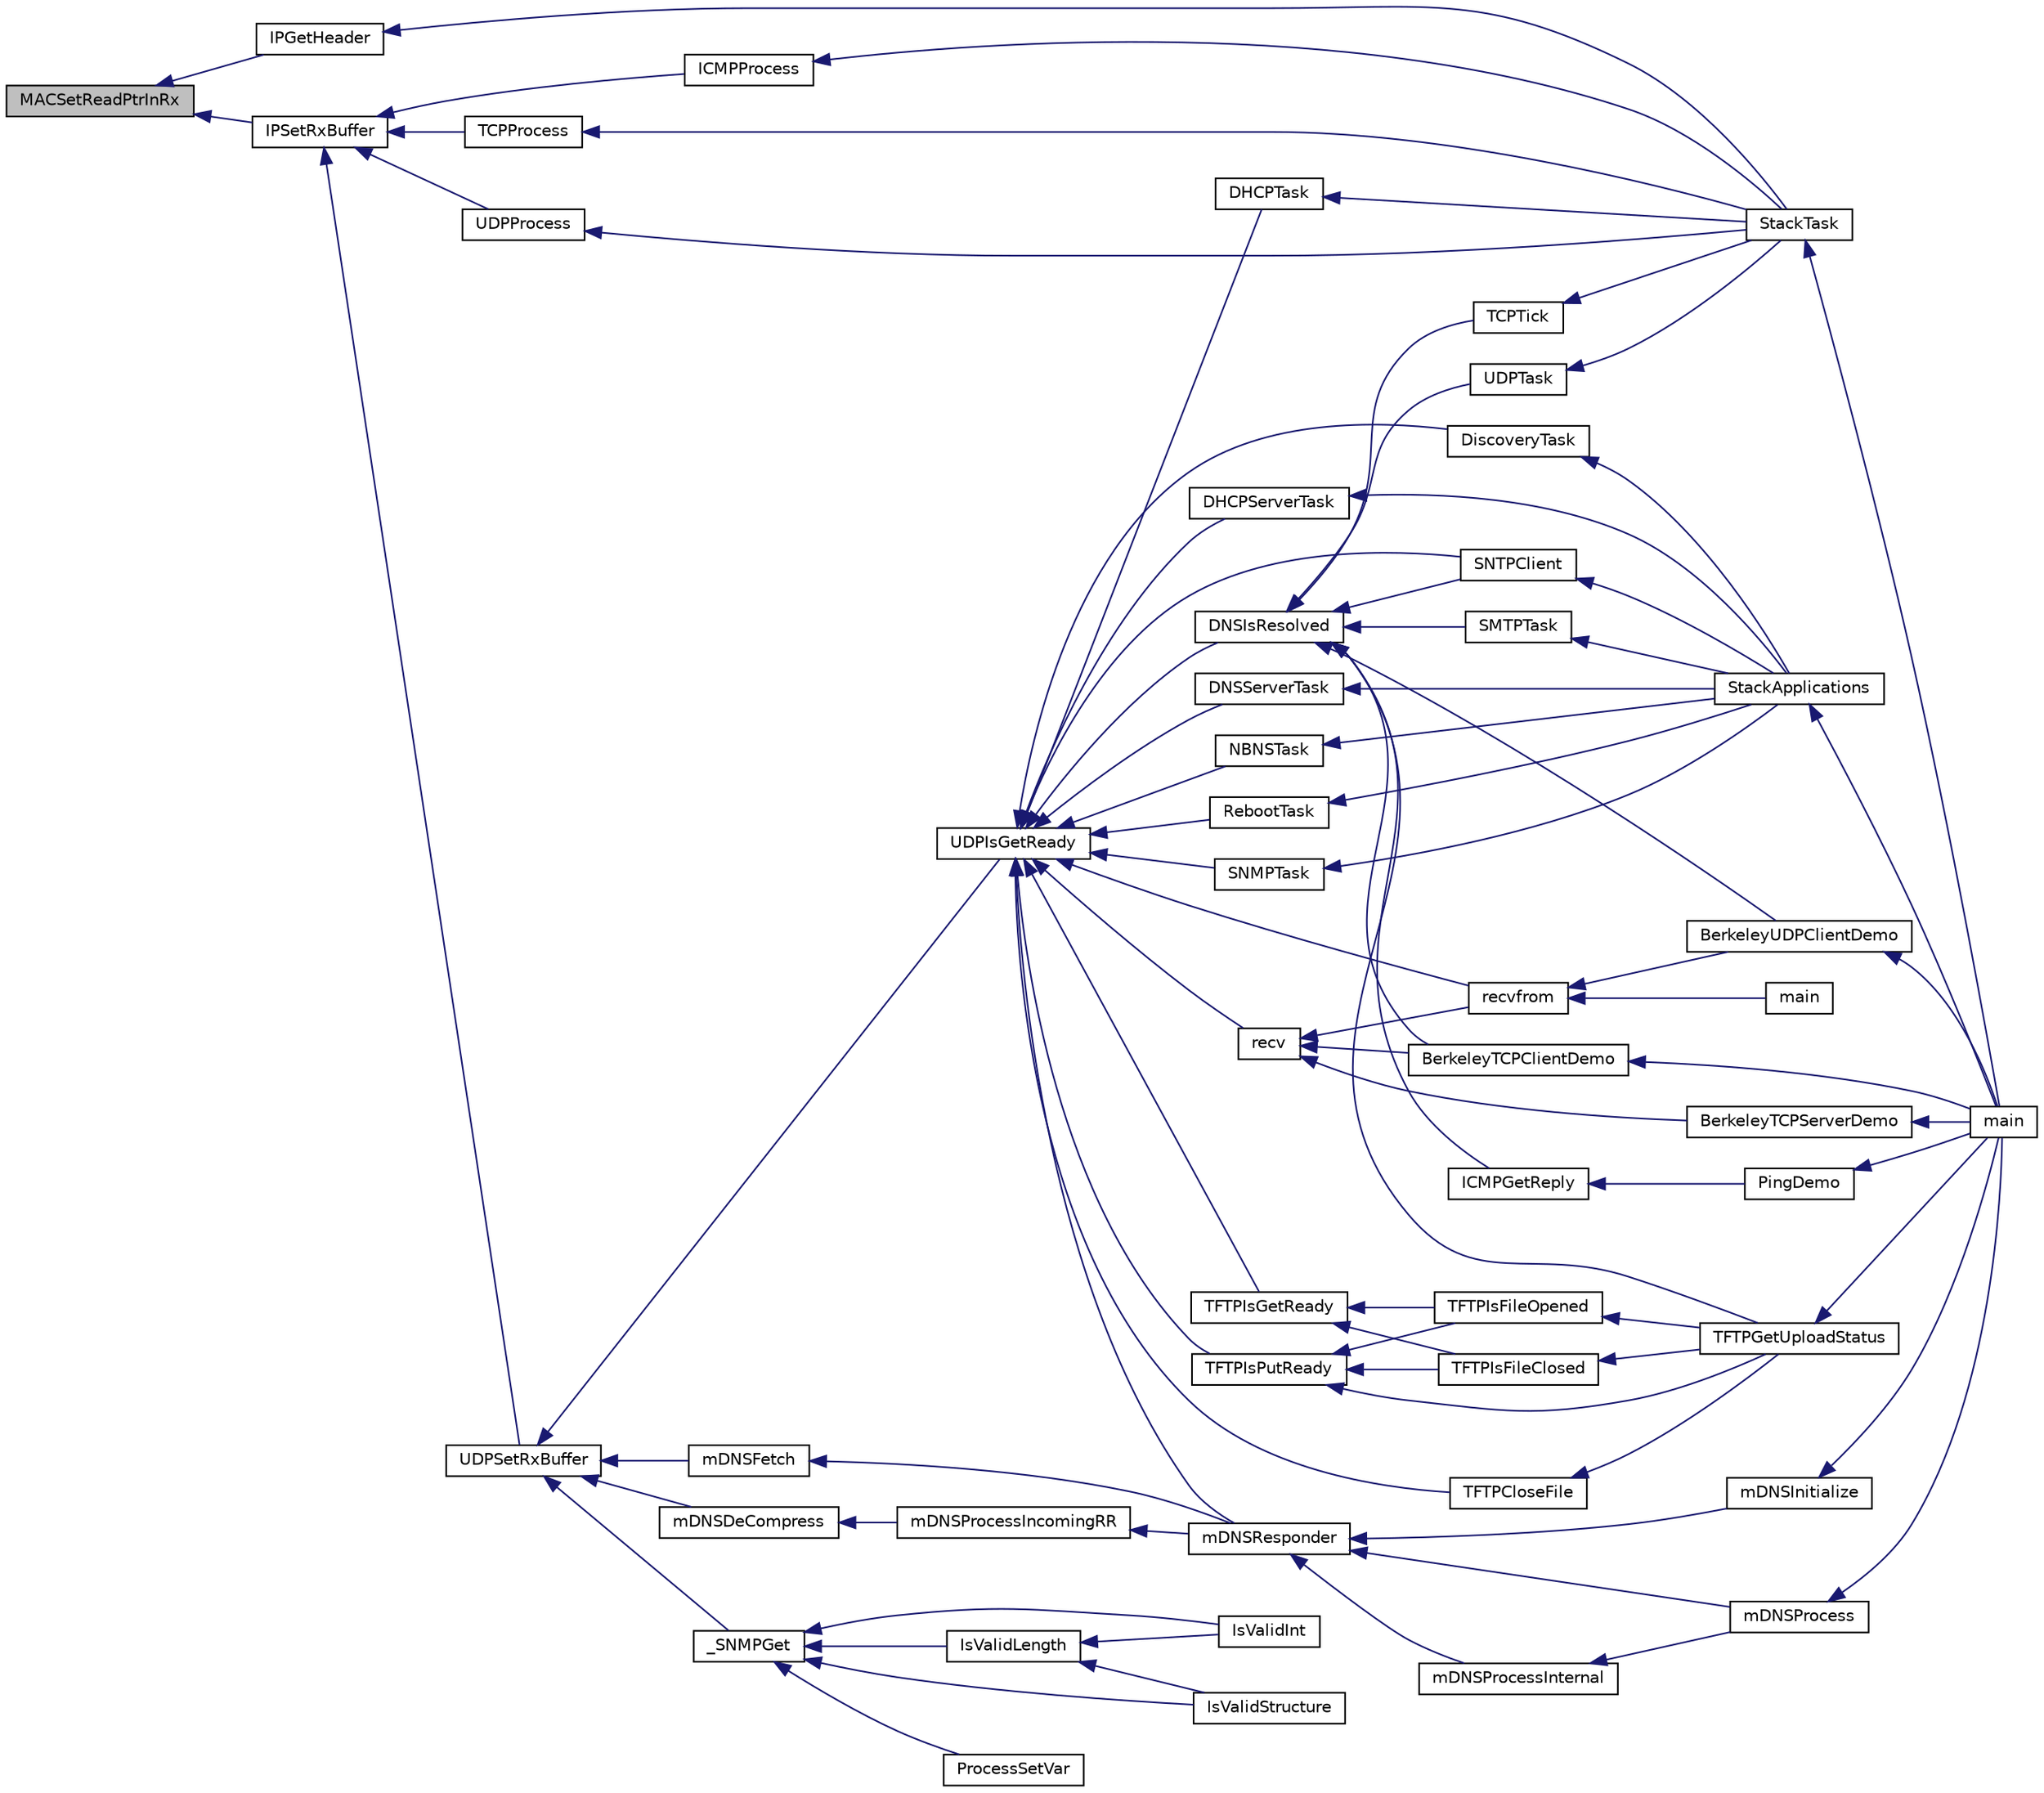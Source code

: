 digraph "MACSetReadPtrInRx"
{
  edge [fontname="Helvetica",fontsize="10",labelfontname="Helvetica",labelfontsize="10"];
  node [fontname="Helvetica",fontsize="10",shape=record];
  rankdir="LR";
  Node1 [label="MACSetReadPtrInRx",height=0.2,width=0.4,color="black", fillcolor="grey75", style="filled", fontcolor="black"];
  Node1 -> Node2 [dir="back",color="midnightblue",fontsize="10",style="solid"];
  Node2 [label="IPGetHeader",height=0.2,width=0.4,color="black", fillcolor="white", style="filled",URL="$_i_p_8c.html#ad3e2c3f5e91f8cb460a8e6b30ba02c6a"];
  Node2 -> Node3 [dir="back",color="midnightblue",fontsize="10",style="solid"];
  Node3 [label="StackTask",height=0.2,width=0.4,color="black", fillcolor="white", style="filled",URL="$_stack_tsk_8c.html#af08da4d2f3df4dd4c1779b43c118c88f"];
  Node3 -> Node4 [dir="back",color="midnightblue",fontsize="10",style="solid"];
  Node4 [label="main",height=0.2,width=0.4,color="black", fillcolor="white", style="filled",URL="$_main_demo_8c.html#a6288eba0f8e8ad3ab1544ad731eb7667"];
  Node1 -> Node5 [dir="back",color="midnightblue",fontsize="10",style="solid"];
  Node5 [label="IPSetRxBuffer",height=0.2,width=0.4,color="black", fillcolor="white", style="filled",URL="$_i_p_8c.html#a33cd719865ee57f9591c92a63e74d59f"];
  Node5 -> Node6 [dir="back",color="midnightblue",fontsize="10",style="solid"];
  Node6 [label="ICMPProcess",height=0.2,width=0.4,color="black", fillcolor="white", style="filled",URL="$_i_c_m_p_8c.html#acaf7153a1631ea64d8baefb732f8387e"];
  Node6 -> Node3 [dir="back",color="midnightblue",fontsize="10",style="solid"];
  Node5 -> Node7 [dir="back",color="midnightblue",fontsize="10",style="solid"];
  Node7 [label="TCPProcess",height=0.2,width=0.4,color="black", fillcolor="white", style="filled",URL="$_t_c_p_8c.html#a1fa693b8370b2bb1f10823881a95612c"];
  Node7 -> Node3 [dir="back",color="midnightblue",fontsize="10",style="solid"];
  Node5 -> Node8 [dir="back",color="midnightblue",fontsize="10",style="solid"];
  Node8 [label="UDPSetRxBuffer",height=0.2,width=0.4,color="black", fillcolor="white", style="filled",URL="$_u_d_p_8c.html#a0dc4b7c53e2e3d3b91fe53ff2e135d72"];
  Node8 -> Node9 [dir="back",color="midnightblue",fontsize="10",style="solid"];
  Node9 [label="_SNMPGet",height=0.2,width=0.4,color="black", fillcolor="white", style="filled",URL="$_s_n_m_p_8c.html#a5827b1b9e5027e00ce052db9f633927c"];
  Node9 -> Node10 [dir="back",color="midnightblue",fontsize="10",style="solid"];
  Node10 [label="IsValidLength",height=0.2,width=0.4,color="black", fillcolor="white", style="filled",URL="$_s_n_m_p_8c.html#a2e7e1a3aef376ed7e8153d9ca151d5c5"];
  Node10 -> Node11 [dir="back",color="midnightblue",fontsize="10",style="solid"];
  Node11 [label="IsValidInt",height=0.2,width=0.4,color="black", fillcolor="white", style="filled",URL="$_s_n_m_p_8c.html#a84b95b3111304bcfa7dffbf430e5a939"];
  Node10 -> Node12 [dir="back",color="midnightblue",fontsize="10",style="solid"];
  Node12 [label="IsValidStructure",height=0.2,width=0.4,color="black", fillcolor="white", style="filled",URL="$_s_n_m_p_8c.html#aff3043fb9b66054d9dd87433ed690962"];
  Node9 -> Node11 [dir="back",color="midnightblue",fontsize="10",style="solid"];
  Node9 -> Node12 [dir="back",color="midnightblue",fontsize="10",style="solid"];
  Node9 -> Node13 [dir="back",color="midnightblue",fontsize="10",style="solid"];
  Node13 [label="ProcessSetVar",height=0.2,width=0.4,color="black", fillcolor="white", style="filled",URL="$_s_n_m_p_8c.html#a14c721f6097f49f91403036cae991f03"];
  Node8 -> Node14 [dir="back",color="midnightblue",fontsize="10",style="solid"];
  Node14 [label="UDPIsGetReady",height=0.2,width=0.4,color="black", fillcolor="white", style="filled",URL="$_u_d_p_8c.html#ae6cafd8670068265c3d9d921cd7e0675"];
  Node14 -> Node15 [dir="back",color="midnightblue",fontsize="10",style="solid"];
  Node15 [label="DiscoveryTask",height=0.2,width=0.4,color="black", fillcolor="white", style="filled",URL="$_announce_8c.html#aab5951adf7bd4f372bdd7feb3cc4e97b"];
  Node15 -> Node16 [dir="back",color="midnightblue",fontsize="10",style="solid"];
  Node16 [label="StackApplications",height=0.2,width=0.4,color="black", fillcolor="white", style="filled",URL="$_stack_tsk_8c.html#a7f8ff33bea9e052705b0a80d2dfcf399"];
  Node16 -> Node4 [dir="back",color="midnightblue",fontsize="10",style="solid"];
  Node14 -> Node17 [dir="back",color="midnightblue",fontsize="10",style="solid"];
  Node17 [label="recv",height=0.2,width=0.4,color="black", fillcolor="white", style="filled",URL="$_berkeley_a_p_i_8c.html#a554ce7ef429f34cc322dff78061d60ab"];
  Node17 -> Node18 [dir="back",color="midnightblue",fontsize="10",style="solid"];
  Node18 [label="recvfrom",height=0.2,width=0.4,color="black", fillcolor="white", style="filled",URL="$_berkeley_a_p_i_8c.html#a74916359322194f9857034fb2750a427"];
  Node18 -> Node19 [dir="back",color="midnightblue",fontsize="10",style="solid"];
  Node19 [label="main",height=0.2,width=0.4,color="black", fillcolor="white", style="filled",URL="$_m_c_h_p_detect_8cpp.html#a0ddf1224851353fc92bfbff6f499fa97"];
  Node18 -> Node20 [dir="back",color="midnightblue",fontsize="10",style="solid"];
  Node20 [label="BerkeleyUDPClientDemo",height=0.2,width=0.4,color="black", fillcolor="white", style="filled",URL="$_main_demo_8h.html#a59c55454b90169edc8f242abbc6c815b"];
  Node20 -> Node4 [dir="back",color="midnightblue",fontsize="10",style="solid"];
  Node17 -> Node21 [dir="back",color="midnightblue",fontsize="10",style="solid"];
  Node21 [label="BerkeleyTCPClientDemo",height=0.2,width=0.4,color="black", fillcolor="white", style="filled",URL="$_main_demo_8h.html#a2f47eed84b265359778d4d1c3a47f322"];
  Node21 -> Node4 [dir="back",color="midnightblue",fontsize="10",style="solid"];
  Node17 -> Node22 [dir="back",color="midnightblue",fontsize="10",style="solid"];
  Node22 [label="BerkeleyTCPServerDemo",height=0.2,width=0.4,color="black", fillcolor="white", style="filled",URL="$_main_demo_8h.html#a85ecc0787bf291b36e4aa7bff6b39157"];
  Node22 -> Node4 [dir="back",color="midnightblue",fontsize="10",style="solid"];
  Node14 -> Node18 [dir="back",color="midnightblue",fontsize="10",style="solid"];
  Node14 -> Node23 [dir="back",color="midnightblue",fontsize="10",style="solid"];
  Node23 [label="DHCPTask",height=0.2,width=0.4,color="black", fillcolor="white", style="filled",URL="$_d_h_c_p_8c.html#a83018f35cd5b3414a8f9a58c80df89d1"];
  Node23 -> Node3 [dir="back",color="midnightblue",fontsize="10",style="solid"];
  Node14 -> Node24 [dir="back",color="midnightblue",fontsize="10",style="solid"];
  Node24 [label="DHCPServerTask",height=0.2,width=0.4,color="black", fillcolor="white", style="filled",URL="$_d_h_c_ps_8c.html#a928a8299b98250ca1861582fc4016c61"];
  Node24 -> Node16 [dir="back",color="midnightblue",fontsize="10",style="solid"];
  Node14 -> Node25 [dir="back",color="midnightblue",fontsize="10",style="solid"];
  Node25 [label="DNSIsResolved",height=0.2,width=0.4,color="black", fillcolor="white", style="filled",URL="$_d_n_s_8c.html#a7568a1a127a88a9b1aa4d34abbd19b53"];
  Node25 -> Node26 [dir="back",color="midnightblue",fontsize="10",style="solid"];
  Node26 [label="ICMPGetReply",height=0.2,width=0.4,color="black", fillcolor="white", style="filled",URL="$_i_c_m_p_8c.html#aa24af113deb0e6821d33a3fd17f44f2a"];
  Node26 -> Node27 [dir="back",color="midnightblue",fontsize="10",style="solid"];
  Node27 [label="PingDemo",height=0.2,width=0.4,color="black", fillcolor="white", style="filled",URL="$_ping_demo_8c.html#af0f2ca8c1b78d7b8783d4c9579034b6b"];
  Node27 -> Node4 [dir="back",color="midnightblue",fontsize="10",style="solid"];
  Node25 -> Node28 [dir="back",color="midnightblue",fontsize="10",style="solid"];
  Node28 [label="SMTPTask",height=0.2,width=0.4,color="black", fillcolor="white", style="filled",URL="$_s_m_t_p_8c.html#abe31fb54926d321252beb819defb0afb"];
  Node28 -> Node16 [dir="back",color="midnightblue",fontsize="10",style="solid"];
  Node25 -> Node29 [dir="back",color="midnightblue",fontsize="10",style="solid"];
  Node29 [label="SNTPClient",height=0.2,width=0.4,color="black", fillcolor="white", style="filled",URL="$_s_n_t_p_8c.html#a7ee3d58d5355075489e71a6cd73dc307"];
  Node29 -> Node16 [dir="back",color="midnightblue",fontsize="10",style="solid"];
  Node25 -> Node30 [dir="back",color="midnightblue",fontsize="10",style="solid"];
  Node30 [label="TCPTick",height=0.2,width=0.4,color="black", fillcolor="white", style="filled",URL="$_t_c_p_8c.html#a364093914f3c43521ca04d9b0e5b6a3c"];
  Node30 -> Node3 [dir="back",color="midnightblue",fontsize="10",style="solid"];
  Node25 -> Node31 [dir="back",color="midnightblue",fontsize="10",style="solid"];
  Node31 [label="TFTPGetUploadStatus",height=0.2,width=0.4,color="black", fillcolor="white", style="filled",URL="$_t_f_t_pc_8c.html#a6567634f020a25f34f32677fbc9813bc"];
  Node31 -> Node4 [dir="back",color="midnightblue",fontsize="10",style="solid"];
  Node25 -> Node32 [dir="back",color="midnightblue",fontsize="10",style="solid"];
  Node32 [label="UDPTask",height=0.2,width=0.4,color="black", fillcolor="white", style="filled",URL="$_u_d_p_8c.html#a04db7e90c0e235382b6068e5128bf2d1"];
  Node32 -> Node3 [dir="back",color="midnightblue",fontsize="10",style="solid"];
  Node25 -> Node21 [dir="back",color="midnightblue",fontsize="10",style="solid"];
  Node25 -> Node20 [dir="back",color="midnightblue",fontsize="10",style="solid"];
  Node14 -> Node33 [dir="back",color="midnightblue",fontsize="10",style="solid"];
  Node33 [label="DNSServerTask",height=0.2,width=0.4,color="black", fillcolor="white", style="filled",URL="$_d_n_ss_8c.html#aa834d9167b0851f5e30485fa75d4da14"];
  Node33 -> Node16 [dir="back",color="midnightblue",fontsize="10",style="solid"];
  Node14 -> Node34 [dir="back",color="midnightblue",fontsize="10",style="solid"];
  Node34 [label="NBNSTask",height=0.2,width=0.4,color="black", fillcolor="white", style="filled",URL="$_n_b_n_s_8c.html#a702bf030a02ba5807ac10f54c7ffa906"];
  Node34 -> Node16 [dir="back",color="midnightblue",fontsize="10",style="solid"];
  Node14 -> Node35 [dir="back",color="midnightblue",fontsize="10",style="solid"];
  Node35 [label="RebootTask",height=0.2,width=0.4,color="black", fillcolor="white", style="filled",URL="$_reboot_8c.html#a4550ed90f229d1046e62217d16041274"];
  Node35 -> Node16 [dir="back",color="midnightblue",fontsize="10",style="solid"];
  Node14 -> Node36 [dir="back",color="midnightblue",fontsize="10",style="solid"];
  Node36 [label="SNMPTask",height=0.2,width=0.4,color="black", fillcolor="white", style="filled",URL="$_s_n_m_p_8c.html#a7066e1ee2896aa8af33dc656460074cc"];
  Node36 -> Node16 [dir="back",color="midnightblue",fontsize="10",style="solid"];
  Node14 -> Node29 [dir="back",color="midnightblue",fontsize="10",style="solid"];
  Node14 -> Node37 [dir="back",color="midnightblue",fontsize="10",style="solid"];
  Node37 [label="TFTPIsGetReady",height=0.2,width=0.4,color="black", fillcolor="white", style="filled",URL="$_t_f_t_pc_8c.html#a45170eecdcaf685183864e44784f0795"];
  Node37 -> Node38 [dir="back",color="midnightblue",fontsize="10",style="solid"];
  Node38 [label="TFTPIsFileOpened",height=0.2,width=0.4,color="black", fillcolor="white", style="filled",URL="$_t_f_t_pc_8c.html#af5d2e34f34fcc2be701389f66c1828d5"];
  Node38 -> Node31 [dir="back",color="midnightblue",fontsize="10",style="solid"];
  Node37 -> Node39 [dir="back",color="midnightblue",fontsize="10",style="solid"];
  Node39 [label="TFTPIsFileClosed",height=0.2,width=0.4,color="black", fillcolor="white", style="filled",URL="$_t_f_t_pc_8c.html#a2781afd6109db64b79b482e8f799b8bb"];
  Node39 -> Node31 [dir="back",color="midnightblue",fontsize="10",style="solid"];
  Node14 -> Node40 [dir="back",color="midnightblue",fontsize="10",style="solid"];
  Node40 [label="TFTPCloseFile",height=0.2,width=0.4,color="black", fillcolor="white", style="filled",URL="$_t_f_t_pc_8c.html#a688442992af6a64cd7320edd2bd4c8e9"];
  Node40 -> Node31 [dir="back",color="midnightblue",fontsize="10",style="solid"];
  Node14 -> Node41 [dir="back",color="midnightblue",fontsize="10",style="solid"];
  Node41 [label="TFTPIsPutReady",height=0.2,width=0.4,color="black", fillcolor="white", style="filled",URL="$_t_f_t_pc_8c.html#accc76acb6992b4423848b027555003b5"];
  Node41 -> Node31 [dir="back",color="midnightblue",fontsize="10",style="solid"];
  Node41 -> Node38 [dir="back",color="midnightblue",fontsize="10",style="solid"];
  Node41 -> Node39 [dir="back",color="midnightblue",fontsize="10",style="solid"];
  Node14 -> Node42 [dir="back",color="midnightblue",fontsize="10",style="solid"];
  Node42 [label="mDNSResponder",height=0.2,width=0.4,color="black", fillcolor="white", style="filled",URL="$_zeroconf_multicast_d_n_s_8c.html#a9db99a259559d5b3e5f537b2b4f235a6"];
  Node42 -> Node43 [dir="back",color="midnightblue",fontsize="10",style="solid"];
  Node43 [label="mDNSInitialize",height=0.2,width=0.4,color="black", fillcolor="white", style="filled",URL="$_zeroconf_multicast_d_n_s_8c.html#adf52d26b251ad70adb7ca097394986d1"];
  Node43 -> Node4 [dir="back",color="midnightblue",fontsize="10",style="solid"];
  Node42 -> Node44 [dir="back",color="midnightblue",fontsize="10",style="solid"];
  Node44 [label="mDNSProcessInternal",height=0.2,width=0.4,color="black", fillcolor="white", style="filled",URL="$_zeroconf_multicast_d_n_s_8c.html#a790561fcaf99874b79eab7db039b8c71"];
  Node44 -> Node45 [dir="back",color="midnightblue",fontsize="10",style="solid"];
  Node45 [label="mDNSProcess",height=0.2,width=0.4,color="black", fillcolor="white", style="filled",URL="$_zeroconf_multicast_d_n_s_8c.html#a2b66183d48d7fd2050e1661557927e1e"];
  Node45 -> Node4 [dir="back",color="midnightblue",fontsize="10",style="solid"];
  Node42 -> Node45 [dir="back",color="midnightblue",fontsize="10",style="solid"];
  Node8 -> Node46 [dir="back",color="midnightblue",fontsize="10",style="solid"];
  Node46 [label="mDNSFetch",height=0.2,width=0.4,color="black", fillcolor="white", style="filled",URL="$_zeroconf_multicast_d_n_s_8c.html#ac55c5857ff8637f0c9a2c8eaefb4969b"];
  Node46 -> Node42 [dir="back",color="midnightblue",fontsize="10",style="solid"];
  Node8 -> Node47 [dir="back",color="midnightblue",fontsize="10",style="solid"];
  Node47 [label="mDNSDeCompress",height=0.2,width=0.4,color="black", fillcolor="white", style="filled",URL="$_zeroconf_multicast_d_n_s_8c.html#a85f02dd49ff057009f82a11dd68b1cb6"];
  Node47 -> Node48 [dir="back",color="midnightblue",fontsize="10",style="solid"];
  Node48 [label="mDNSProcessIncomingRR",height=0.2,width=0.4,color="black", fillcolor="white", style="filled",URL="$_zeroconf_multicast_d_n_s_8c.html#a5d86d8b87c6bf781cb3692eb49041cb7"];
  Node48 -> Node42 [dir="back",color="midnightblue",fontsize="10",style="solid"];
  Node5 -> Node49 [dir="back",color="midnightblue",fontsize="10",style="solid"];
  Node49 [label="UDPProcess",height=0.2,width=0.4,color="black", fillcolor="white", style="filled",URL="$_u_d_p_8c.html#a49305099f869233eaab80c0953df6eed"];
  Node49 -> Node3 [dir="back",color="midnightblue",fontsize="10",style="solid"];
}
